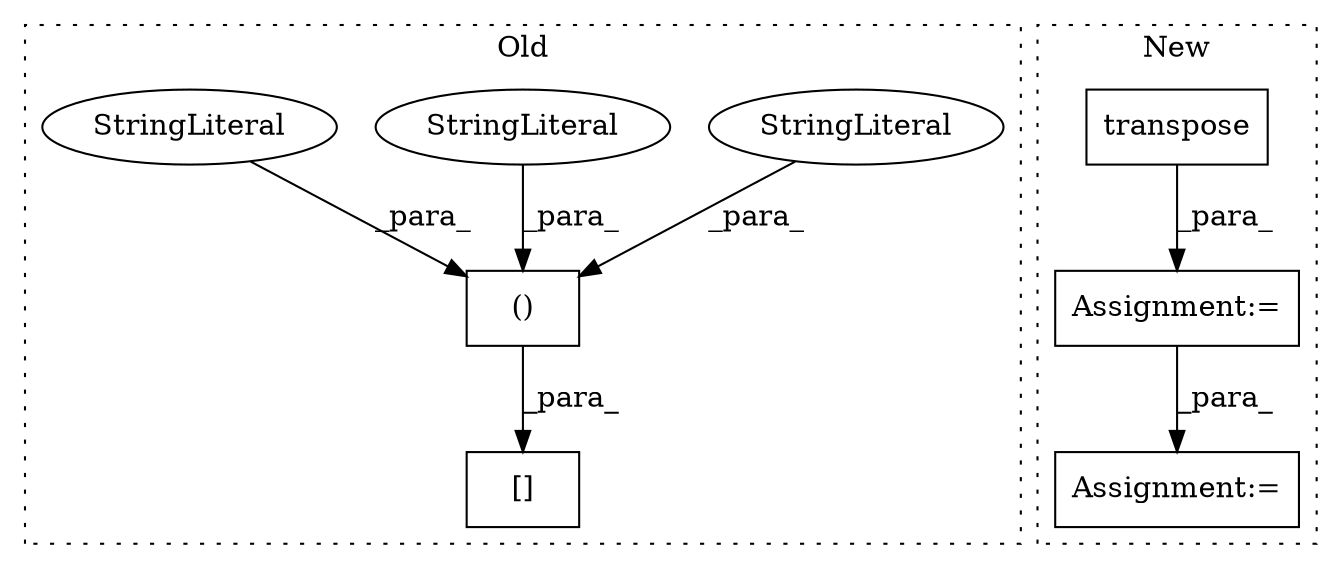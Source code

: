 digraph G {
subgraph cluster0 {
1 [label="()" a="106" s="2540" l="90" shape="box"];
4 [label="[]" a="2" s="2527,2630" l="13,2" shape="box"];
5 [label="StringLiteral" a="45" s="2585" l="16" shape="ellipse"];
6 [label="StringLiteral" a="45" s="2614" l="16" shape="ellipse"];
7 [label="StringLiteral" a="45" s="2540" l="16" shape="ellipse"];
label = "Old";
style="dotted";
}
subgraph cluster1 {
2 [label="transpose" a="32" s="2699,2712" l="10,1" shape="box"];
3 [label="Assignment:=" a="7" s="2756" l="2" shape="box"];
8 [label="Assignment:=" a="7" s="2577" l="1" shape="box"];
label = "New";
style="dotted";
}
1 -> 4 [label="_para_"];
2 -> 8 [label="_para_"];
5 -> 1 [label="_para_"];
6 -> 1 [label="_para_"];
7 -> 1 [label="_para_"];
8 -> 3 [label="_para_"];
}